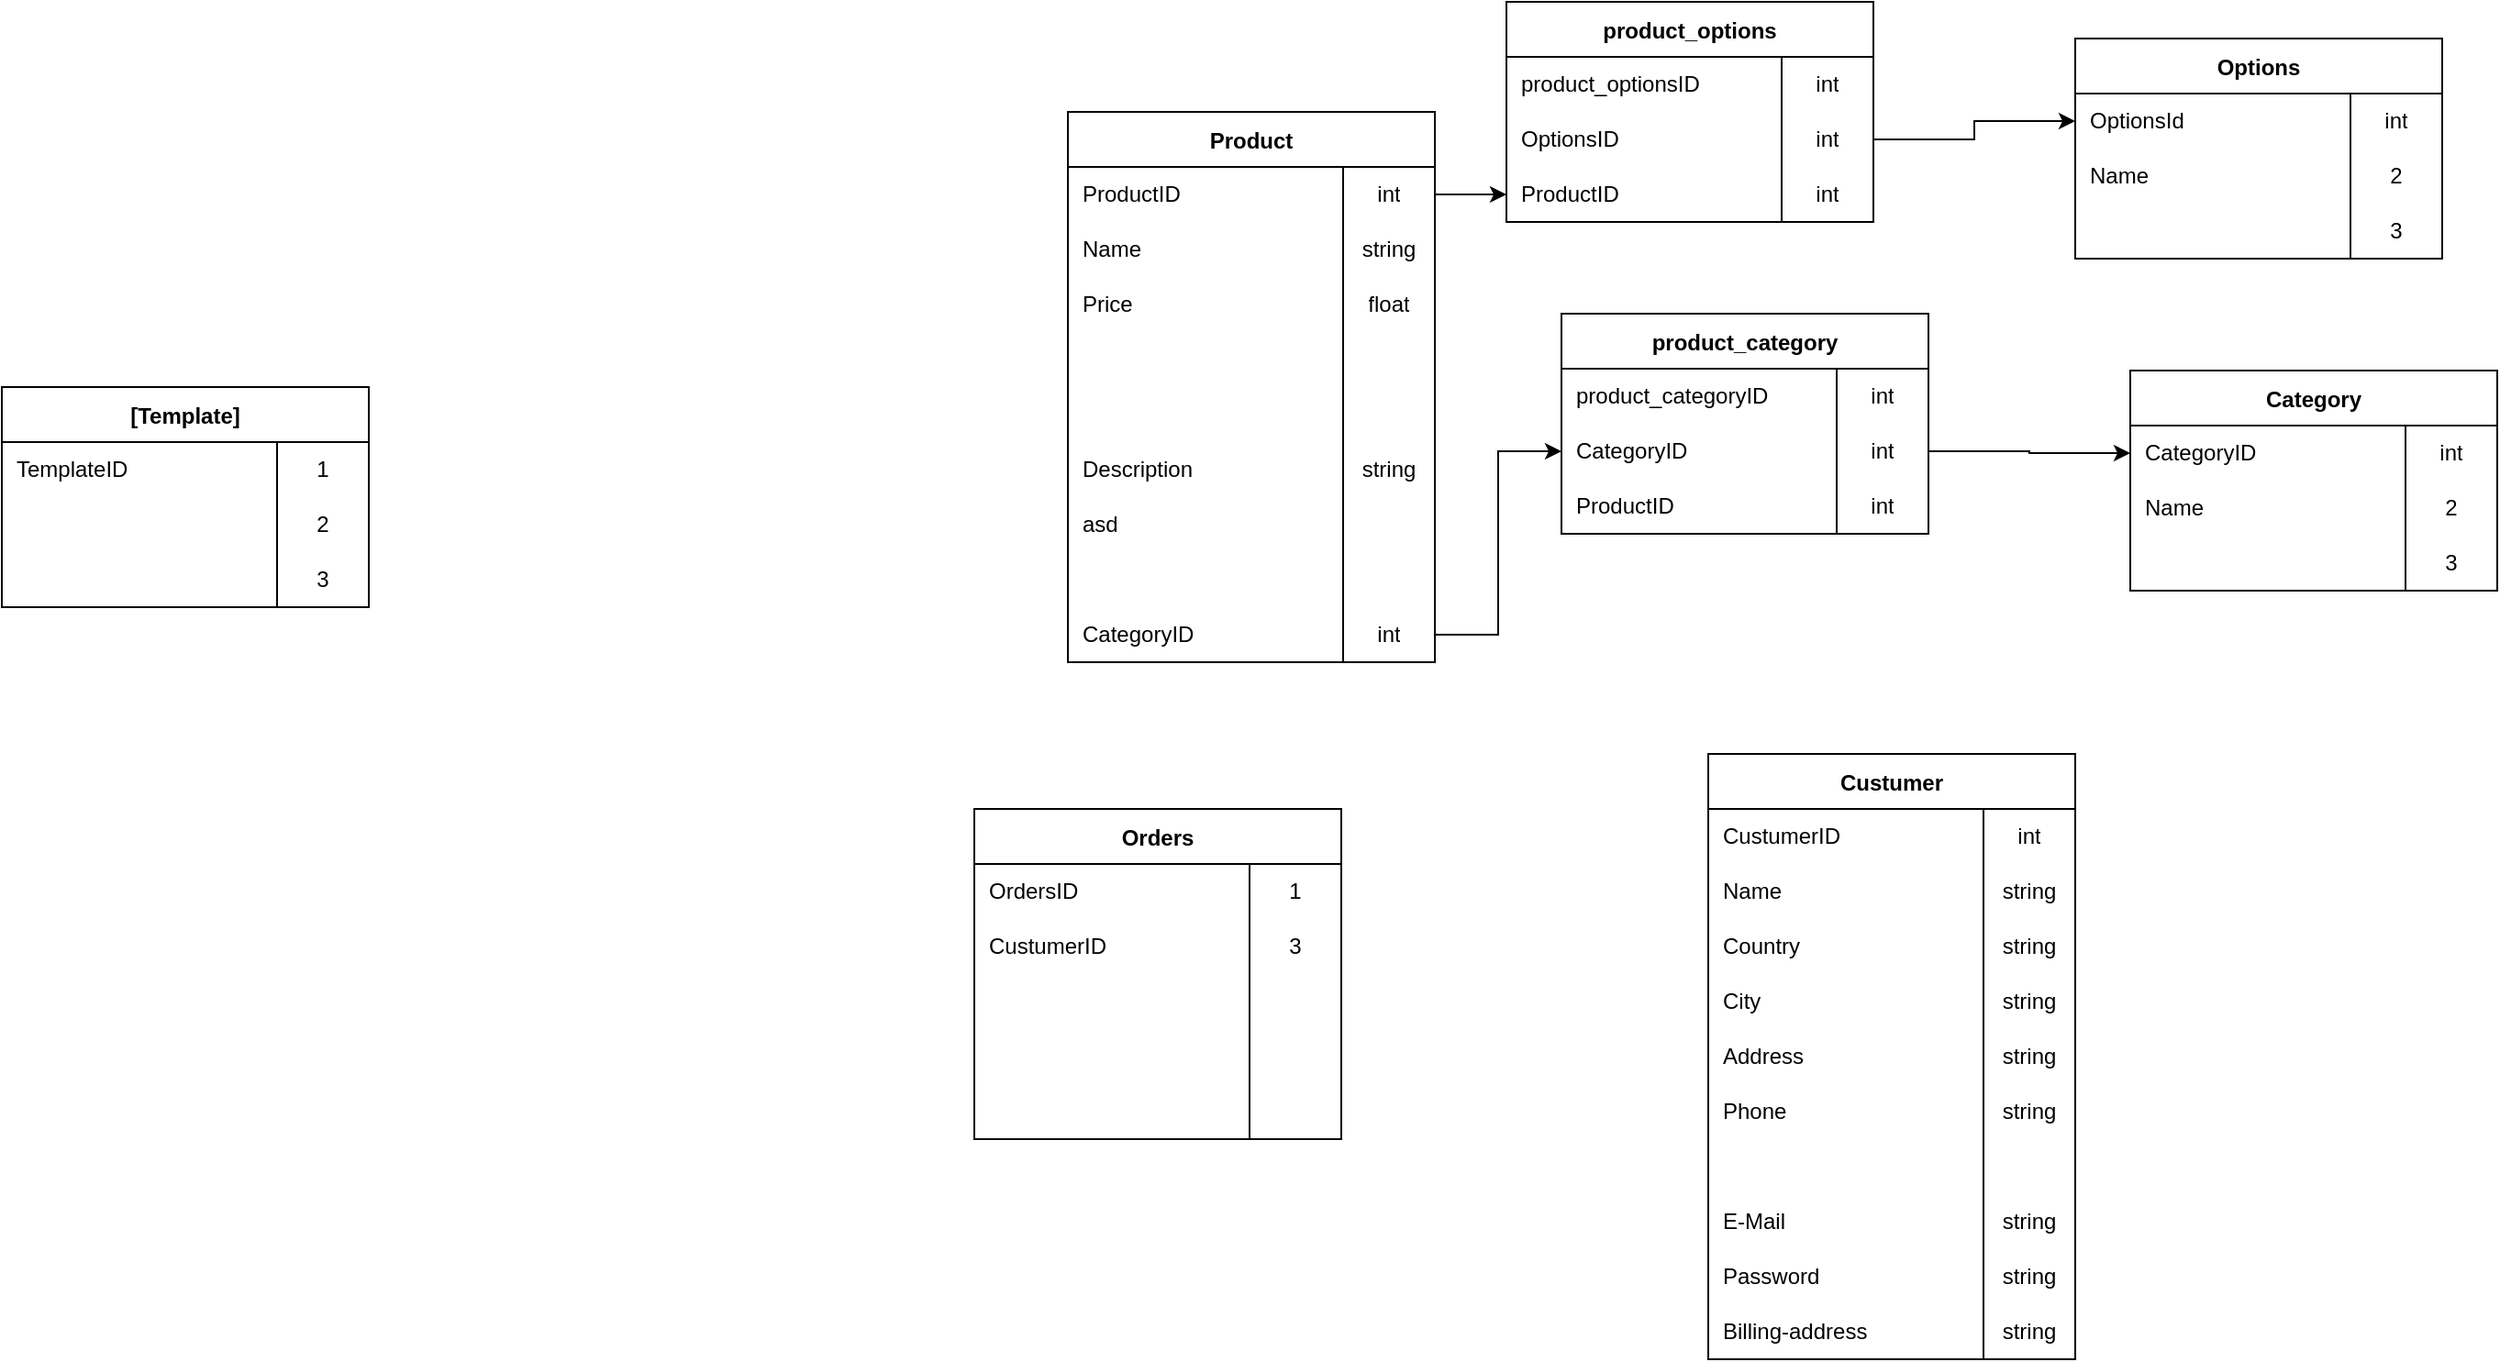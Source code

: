 <mxfile version="18.0.5" type="github">
  <diagram id="EPbxtQS6GG19Ibggtc_J" name="Page-1">
    <mxGraphModel dx="2272" dy="716" grid="1" gridSize="10" guides="1" tooltips="1" connect="1" arrows="1" fold="1" page="1" pageScale="1" pageWidth="850" pageHeight="1100" math="0" shadow="0">
      <root>
        <mxCell id="0" />
        <mxCell id="1" parent="0" />
        <mxCell id="NCT4_nXy-JNPNW2KPSOs-1" value="Product" style="shape=table;startSize=30;container=1;collapsible=0;childLayout=tableLayout;fixedRows=1;rowLines=0;fontStyle=1;swimlaneLine=1;resizeHeight=1;columnLines=1;flipH=0;direction=east ;right=1;rounded=0;" parent="1" vertex="1">
          <mxGeometry x="-139" y="100" width="200" height="300" as="geometry" />
        </mxCell>
        <mxCell id="NCT4_nXy-JNPNW2KPSOs-2" value="" style="shape=tableRow;horizontal=0;startSize=0;swimlaneHead=0;swimlaneBody=0;top=0;left=0;bottom=0;right=0;collapsible=0;dropTarget=0;fillColor=none;points=[[0,0.5],[1,0.5]];portConstraint=eastwest;" parent="NCT4_nXy-JNPNW2KPSOs-1" vertex="1">
          <mxGeometry y="30" width="200" height="30" as="geometry" />
        </mxCell>
        <mxCell id="NCT4_nXy-JNPNW2KPSOs-46" value="ProductID" style="shape=partialRectangle;html=1;whiteSpace=wrap;connectable=0;fillColor=none;top=0;left=0;bottom=0;right=0;overflow=hidden;pointerEvents=1;align=left;spacingLeft=6;" parent="NCT4_nXy-JNPNW2KPSOs-2" vertex="1">
          <mxGeometry width="150" height="30" as="geometry">
            <mxRectangle width="150" height="30" as="alternateBounds" />
          </mxGeometry>
        </mxCell>
        <mxCell id="NCT4_nXy-JNPNW2KPSOs-3" value="int" style="shape=partialRectangle;html=1;whiteSpace=wrap;connectable=0;fillColor=none;top=0;left=0;bottom=0;right=0;overflow=hidden;pointerEvents=1;" parent="NCT4_nXy-JNPNW2KPSOs-2" vertex="1">
          <mxGeometry x="150" width="50" height="30" as="geometry">
            <mxRectangle width="50" height="30" as="alternateBounds" />
          </mxGeometry>
        </mxCell>
        <mxCell id="NCT4_nXy-JNPNW2KPSOs-5" value="" style="shape=tableRow;horizontal=0;startSize=0;swimlaneHead=0;swimlaneBody=0;top=0;left=0;bottom=0;right=0;collapsible=0;dropTarget=0;fillColor=none;points=[[0,0.5],[1,0.5]];portConstraint=eastwest;" parent="NCT4_nXy-JNPNW2KPSOs-1" vertex="1">
          <mxGeometry y="60" width="200" height="30" as="geometry" />
        </mxCell>
        <mxCell id="NCT4_nXy-JNPNW2KPSOs-47" value="Name" style="shape=partialRectangle;html=1;whiteSpace=wrap;connectable=0;fillColor=none;top=0;left=0;bottom=0;right=0;overflow=hidden;align=left;spacingLeft=6;" parent="NCT4_nXy-JNPNW2KPSOs-5" vertex="1">
          <mxGeometry width="150" height="30" as="geometry">
            <mxRectangle width="150" height="30" as="alternateBounds" />
          </mxGeometry>
        </mxCell>
        <mxCell id="NCT4_nXy-JNPNW2KPSOs-6" value="string" style="shape=partialRectangle;html=1;whiteSpace=wrap;connectable=0;fillColor=none;top=0;left=0;bottom=0;right=0;overflow=hidden;" parent="NCT4_nXy-JNPNW2KPSOs-5" vertex="1">
          <mxGeometry x="150" width="50" height="30" as="geometry">
            <mxRectangle width="50" height="30" as="alternateBounds" />
          </mxGeometry>
        </mxCell>
        <mxCell id="NCT4_nXy-JNPNW2KPSOs-8" value="" style="shape=tableRow;horizontal=0;startSize=0;swimlaneHead=0;swimlaneBody=0;top=0;left=0;bottom=0;right=0;collapsible=0;dropTarget=0;fillColor=none;points=[[0,0.5],[1,0.5]];portConstraint=eastwest;" parent="NCT4_nXy-JNPNW2KPSOs-1" vertex="1">
          <mxGeometry y="90" width="200" height="30" as="geometry" />
        </mxCell>
        <mxCell id="NCT4_nXy-JNPNW2KPSOs-48" value="Price" style="shape=partialRectangle;html=1;whiteSpace=wrap;connectable=0;fillColor=none;top=0;left=0;bottom=0;right=0;overflow=hidden;align=left;spacingLeft=6;" parent="NCT4_nXy-JNPNW2KPSOs-8" vertex="1">
          <mxGeometry width="150" height="30" as="geometry">
            <mxRectangle width="150" height="30" as="alternateBounds" />
          </mxGeometry>
        </mxCell>
        <mxCell id="NCT4_nXy-JNPNW2KPSOs-9" value="float" style="shape=partialRectangle;html=1;whiteSpace=wrap;connectable=0;fillColor=none;top=0;left=0;bottom=0;right=0;overflow=hidden;" parent="NCT4_nXy-JNPNW2KPSOs-8" vertex="1">
          <mxGeometry x="150" width="50" height="30" as="geometry">
            <mxRectangle width="50" height="30" as="alternateBounds" />
          </mxGeometry>
        </mxCell>
        <mxCell id="NCT4_nXy-JNPNW2KPSOs-31" style="shape=tableRow;horizontal=0;startSize=0;swimlaneHead=0;swimlaneBody=0;top=0;left=0;bottom=0;right=0;collapsible=0;dropTarget=0;fillColor=none;points=[[0,0.5],[1,0.5]];portConstraint=eastwest;" parent="NCT4_nXy-JNPNW2KPSOs-1" vertex="1">
          <mxGeometry y="120" width="200" height="30" as="geometry" />
        </mxCell>
        <mxCell id="NCT4_nXy-JNPNW2KPSOs-51" value="" style="shape=partialRectangle;html=1;whiteSpace=wrap;connectable=0;fillColor=none;top=0;left=0;bottom=0;right=0;overflow=hidden;align=left;spacingLeft=6;" parent="NCT4_nXy-JNPNW2KPSOs-31" vertex="1">
          <mxGeometry width="150" height="30" as="geometry">
            <mxRectangle width="150" height="30" as="alternateBounds" />
          </mxGeometry>
        </mxCell>
        <mxCell id="NCT4_nXy-JNPNW2KPSOs-32" value="" style="shape=partialRectangle;html=1;whiteSpace=wrap;connectable=0;fillColor=none;top=0;left=0;bottom=0;right=0;overflow=hidden;" parent="NCT4_nXy-JNPNW2KPSOs-31" vertex="1">
          <mxGeometry x="150" width="50" height="30" as="geometry">
            <mxRectangle width="50" height="30" as="alternateBounds" />
          </mxGeometry>
        </mxCell>
        <mxCell id="NCT4_nXy-JNPNW2KPSOs-28" style="shape=tableRow;horizontal=0;startSize=0;swimlaneHead=0;swimlaneBody=0;top=0;left=0;bottom=0;right=0;collapsible=0;dropTarget=0;fillColor=none;points=[[0,0.5],[1,0.5]];portConstraint=eastwest;" parent="NCT4_nXy-JNPNW2KPSOs-1" vertex="1">
          <mxGeometry y="150" width="200" height="30" as="geometry" />
        </mxCell>
        <mxCell id="NCT4_nXy-JNPNW2KPSOs-52" value="" style="shape=partialRectangle;html=1;whiteSpace=wrap;connectable=0;fillColor=none;top=0;left=0;bottom=0;right=0;overflow=hidden;align=left;spacingLeft=6;" parent="NCT4_nXy-JNPNW2KPSOs-28" vertex="1">
          <mxGeometry width="150" height="30" as="geometry">
            <mxRectangle width="150" height="30" as="alternateBounds" />
          </mxGeometry>
        </mxCell>
        <mxCell id="NCT4_nXy-JNPNW2KPSOs-29" value="" style="shape=partialRectangle;html=1;whiteSpace=wrap;connectable=0;fillColor=none;top=0;left=0;bottom=0;right=0;overflow=hidden;" parent="NCT4_nXy-JNPNW2KPSOs-28" vertex="1">
          <mxGeometry x="150" width="50" height="30" as="geometry">
            <mxRectangle width="50" height="30" as="alternateBounds" />
          </mxGeometry>
        </mxCell>
        <mxCell id="NCT4_nXy-JNPNW2KPSOs-25" style="shape=tableRow;horizontal=0;startSize=0;swimlaneHead=0;swimlaneBody=0;top=0;left=0;bottom=0;right=0;collapsible=0;dropTarget=0;fillColor=none;points=[[0,0.5],[1,0.5]];portConstraint=eastwest;" parent="NCT4_nXy-JNPNW2KPSOs-1" vertex="1">
          <mxGeometry y="180" width="200" height="30" as="geometry" />
        </mxCell>
        <mxCell id="NCT4_nXy-JNPNW2KPSOs-53" value="Description" style="shape=partialRectangle;html=1;whiteSpace=wrap;connectable=0;fillColor=none;top=0;left=0;bottom=0;right=0;overflow=hidden;align=left;spacingLeft=6;" parent="NCT4_nXy-JNPNW2KPSOs-25" vertex="1">
          <mxGeometry width="150" height="30" as="geometry">
            <mxRectangle width="150" height="30" as="alternateBounds" />
          </mxGeometry>
        </mxCell>
        <mxCell id="NCT4_nXy-JNPNW2KPSOs-26" value="string" style="shape=partialRectangle;html=1;whiteSpace=wrap;connectable=0;fillColor=none;top=0;left=0;bottom=0;right=0;overflow=hidden;" parent="NCT4_nXy-JNPNW2KPSOs-25" vertex="1">
          <mxGeometry x="150" width="50" height="30" as="geometry">
            <mxRectangle width="50" height="30" as="alternateBounds" />
          </mxGeometry>
        </mxCell>
        <mxCell id="NCT4_nXy-JNPNW2KPSOs-22" style="shape=tableRow;horizontal=0;startSize=0;swimlaneHead=0;swimlaneBody=0;top=0;left=0;bottom=0;right=0;collapsible=0;dropTarget=0;fillColor=none;points=[[0,0.5],[1,0.5]];portConstraint=eastwest;" parent="NCT4_nXy-JNPNW2KPSOs-1" vertex="1">
          <mxGeometry y="210" width="200" height="30" as="geometry" />
        </mxCell>
        <mxCell id="NCT4_nXy-JNPNW2KPSOs-54" value="asd" style="shape=partialRectangle;html=1;whiteSpace=wrap;connectable=0;fillColor=none;top=0;left=0;bottom=0;right=0;overflow=hidden;align=left;spacingLeft=6;" parent="NCT4_nXy-JNPNW2KPSOs-22" vertex="1">
          <mxGeometry width="150" height="30" as="geometry">
            <mxRectangle width="150" height="30" as="alternateBounds" />
          </mxGeometry>
        </mxCell>
        <mxCell id="NCT4_nXy-JNPNW2KPSOs-23" style="shape=partialRectangle;html=1;whiteSpace=wrap;connectable=0;fillColor=none;top=0;left=0;bottom=0;right=0;overflow=hidden;" parent="NCT4_nXy-JNPNW2KPSOs-22" vertex="1">
          <mxGeometry x="150" width="50" height="30" as="geometry">
            <mxRectangle width="50" height="30" as="alternateBounds" />
          </mxGeometry>
        </mxCell>
        <mxCell id="NCT4_nXy-JNPNW2KPSOs-55" style="shape=tableRow;horizontal=0;startSize=0;swimlaneHead=0;swimlaneBody=0;top=0;left=0;bottom=0;right=0;collapsible=0;dropTarget=0;fillColor=none;points=[[0,0.5],[1,0.5]];portConstraint=eastwest;" parent="NCT4_nXy-JNPNW2KPSOs-1" vertex="1">
          <mxGeometry y="240" width="200" height="30" as="geometry" />
        </mxCell>
        <mxCell id="NCT4_nXy-JNPNW2KPSOs-56" style="shape=partialRectangle;html=1;whiteSpace=wrap;connectable=0;fillColor=none;top=0;left=0;bottom=0;right=0;overflow=hidden;align=left;spacingLeft=6;" parent="NCT4_nXy-JNPNW2KPSOs-55" vertex="1">
          <mxGeometry width="150" height="30" as="geometry">
            <mxRectangle width="150" height="30" as="alternateBounds" />
          </mxGeometry>
        </mxCell>
        <mxCell id="NCT4_nXy-JNPNW2KPSOs-57" style="shape=partialRectangle;html=1;whiteSpace=wrap;connectable=0;fillColor=none;top=0;left=0;bottom=0;right=0;overflow=hidden;" parent="NCT4_nXy-JNPNW2KPSOs-55" vertex="1">
          <mxGeometry x="150" width="50" height="30" as="geometry">
            <mxRectangle width="50" height="30" as="alternateBounds" />
          </mxGeometry>
        </mxCell>
        <mxCell id="NCT4_nXy-JNPNW2KPSOs-37" style="shape=tableRow;horizontal=0;startSize=0;swimlaneHead=0;swimlaneBody=0;top=0;left=0;bottom=0;right=0;collapsible=0;dropTarget=0;fillColor=none;points=[[0,0.5],[1,0.5]];portConstraint=eastwest;" parent="NCT4_nXy-JNPNW2KPSOs-1" vertex="1">
          <mxGeometry y="270" width="200" height="30" as="geometry" />
        </mxCell>
        <mxCell id="NCT4_nXy-JNPNW2KPSOs-49" value="CategoryID" style="shape=partialRectangle;html=1;whiteSpace=wrap;connectable=0;fillColor=none;top=0;left=0;bottom=0;right=0;overflow=hidden;align=left;spacingLeft=6;" parent="NCT4_nXy-JNPNW2KPSOs-37" vertex="1">
          <mxGeometry width="150" height="30" as="geometry">
            <mxRectangle width="150" height="30" as="alternateBounds" />
          </mxGeometry>
        </mxCell>
        <mxCell id="NCT4_nXy-JNPNW2KPSOs-38" value="int" style="shape=partialRectangle;html=1;whiteSpace=wrap;connectable=0;fillColor=none;top=0;left=0;bottom=0;right=0;overflow=hidden;" parent="NCT4_nXy-JNPNW2KPSOs-37" vertex="1">
          <mxGeometry x="150" width="50" height="30" as="geometry">
            <mxRectangle width="50" height="30" as="alternateBounds" />
          </mxGeometry>
        </mxCell>
        <mxCell id="NCT4_nXy-JNPNW2KPSOs-58" value="[Template]" style="shape=table;startSize=30;container=1;collapsible=0;childLayout=tableLayout;fixedRows=1;rowLines=0;fontStyle=1;swimlaneLine=1;resizeHeight=1;columnLines=1;flipH=0;direction=east ;right=1;rounded=0;" parent="1" vertex="1">
          <mxGeometry x="-720" y="250" width="200" height="120" as="geometry" />
        </mxCell>
        <mxCell id="NCT4_nXy-JNPNW2KPSOs-59" value="" style="shape=tableRow;horizontal=0;startSize=0;swimlaneHead=0;swimlaneBody=0;top=0;left=0;bottom=0;right=0;collapsible=0;dropTarget=0;fillColor=none;points=[[0,0.5],[1,0.5]];portConstraint=eastwest;" parent="NCT4_nXy-JNPNW2KPSOs-58" vertex="1">
          <mxGeometry y="30" width="200" height="30" as="geometry" />
        </mxCell>
        <mxCell id="NCT4_nXy-JNPNW2KPSOs-60" value="TemplateID" style="shape=partialRectangle;html=1;whiteSpace=wrap;connectable=0;fillColor=none;top=0;left=0;bottom=0;right=0;overflow=hidden;pointerEvents=1;align=left;spacingLeft=6;" parent="NCT4_nXy-JNPNW2KPSOs-59" vertex="1">
          <mxGeometry width="150" height="30" as="geometry">
            <mxRectangle width="150" height="30" as="alternateBounds" />
          </mxGeometry>
        </mxCell>
        <mxCell id="NCT4_nXy-JNPNW2KPSOs-61" value="1" style="shape=partialRectangle;html=1;whiteSpace=wrap;connectable=0;fillColor=none;top=0;left=0;bottom=0;right=0;overflow=hidden;pointerEvents=1;" parent="NCT4_nXy-JNPNW2KPSOs-59" vertex="1">
          <mxGeometry x="150" width="50" height="30" as="geometry">
            <mxRectangle width="50" height="30" as="alternateBounds" />
          </mxGeometry>
        </mxCell>
        <mxCell id="NCT4_nXy-JNPNW2KPSOs-62" value="" style="shape=tableRow;horizontal=0;startSize=0;swimlaneHead=0;swimlaneBody=0;top=0;left=0;bottom=0;right=0;collapsible=0;dropTarget=0;fillColor=none;points=[[0,0.5],[1,0.5]];portConstraint=eastwest;" parent="NCT4_nXy-JNPNW2KPSOs-58" vertex="1">
          <mxGeometry y="60" width="200" height="30" as="geometry" />
        </mxCell>
        <mxCell id="NCT4_nXy-JNPNW2KPSOs-63" style="shape=partialRectangle;html=1;whiteSpace=wrap;connectable=0;fillColor=none;top=0;left=0;bottom=0;right=0;overflow=hidden;align=left;spacingLeft=6;" parent="NCT4_nXy-JNPNW2KPSOs-62" vertex="1">
          <mxGeometry width="150" height="30" as="geometry">
            <mxRectangle width="150" height="30" as="alternateBounds" />
          </mxGeometry>
        </mxCell>
        <mxCell id="NCT4_nXy-JNPNW2KPSOs-64" value="2" style="shape=partialRectangle;html=1;whiteSpace=wrap;connectable=0;fillColor=none;top=0;left=0;bottom=0;right=0;overflow=hidden;" parent="NCT4_nXy-JNPNW2KPSOs-62" vertex="1">
          <mxGeometry x="150" width="50" height="30" as="geometry">
            <mxRectangle width="50" height="30" as="alternateBounds" />
          </mxGeometry>
        </mxCell>
        <mxCell id="NCT4_nXy-JNPNW2KPSOs-65" value="" style="shape=tableRow;horizontal=0;startSize=0;swimlaneHead=0;swimlaneBody=0;top=0;left=0;bottom=0;right=0;collapsible=0;dropTarget=0;fillColor=none;points=[[0,0.5],[1,0.5]];portConstraint=eastwest;" parent="NCT4_nXy-JNPNW2KPSOs-58" vertex="1">
          <mxGeometry y="90" width="200" height="30" as="geometry" />
        </mxCell>
        <mxCell id="NCT4_nXy-JNPNW2KPSOs-66" style="shape=partialRectangle;html=1;whiteSpace=wrap;connectable=0;fillColor=none;top=0;left=0;bottom=0;right=0;overflow=hidden;align=left;spacingLeft=6;" parent="NCT4_nXy-JNPNW2KPSOs-65" vertex="1">
          <mxGeometry width="150" height="30" as="geometry">
            <mxRectangle width="150" height="30" as="alternateBounds" />
          </mxGeometry>
        </mxCell>
        <mxCell id="NCT4_nXy-JNPNW2KPSOs-67" value="3" style="shape=partialRectangle;html=1;whiteSpace=wrap;connectable=0;fillColor=none;top=0;left=0;bottom=0;right=0;overflow=hidden;" parent="NCT4_nXy-JNPNW2KPSOs-65" vertex="1">
          <mxGeometry x="150" width="50" height="30" as="geometry">
            <mxRectangle width="50" height="30" as="alternateBounds" />
          </mxGeometry>
        </mxCell>
        <mxCell id="NCT4_nXy-JNPNW2KPSOs-86" value="Custumer" style="shape=table;startSize=30;container=1;collapsible=0;childLayout=tableLayout;fixedRows=1;rowLines=0;fontStyle=1;swimlaneLine=1;resizeHeight=1;columnLines=1;flipH=0;direction=east ;right=1;rounded=0;" parent="1" vertex="1">
          <mxGeometry x="210" y="450" width="200" height="330" as="geometry" />
        </mxCell>
        <mxCell id="NCT4_nXy-JNPNW2KPSOs-87" value="" style="shape=tableRow;horizontal=0;startSize=0;swimlaneHead=0;swimlaneBody=0;top=0;left=0;bottom=0;right=0;collapsible=0;dropTarget=0;fillColor=none;points=[[0,0.5],[1,0.5]];portConstraint=eastwest;" parent="NCT4_nXy-JNPNW2KPSOs-86" vertex="1">
          <mxGeometry y="30" width="200" height="30" as="geometry" />
        </mxCell>
        <mxCell id="NCT4_nXy-JNPNW2KPSOs-88" value="CustumerID" style="shape=partialRectangle;html=1;whiteSpace=wrap;connectable=0;fillColor=none;top=0;left=0;bottom=0;right=0;overflow=hidden;pointerEvents=1;align=left;spacingLeft=6;" parent="NCT4_nXy-JNPNW2KPSOs-87" vertex="1">
          <mxGeometry width="150" height="30" as="geometry">
            <mxRectangle width="150" height="30" as="alternateBounds" />
          </mxGeometry>
        </mxCell>
        <mxCell id="NCT4_nXy-JNPNW2KPSOs-89" value="int" style="shape=partialRectangle;html=1;whiteSpace=wrap;connectable=0;fillColor=none;top=0;left=0;bottom=0;right=0;overflow=hidden;pointerEvents=1;" parent="NCT4_nXy-JNPNW2KPSOs-87" vertex="1">
          <mxGeometry x="150" width="50" height="30" as="geometry">
            <mxRectangle width="50" height="30" as="alternateBounds" />
          </mxGeometry>
        </mxCell>
        <mxCell id="NCT4_nXy-JNPNW2KPSOs-90" value="" style="shape=tableRow;horizontal=0;startSize=0;swimlaneHead=0;swimlaneBody=0;top=0;left=0;bottom=0;right=0;collapsible=0;dropTarget=0;fillColor=none;points=[[0,0.5],[1,0.5]];portConstraint=eastwest;" parent="NCT4_nXy-JNPNW2KPSOs-86" vertex="1">
          <mxGeometry y="60" width="200" height="30" as="geometry" />
        </mxCell>
        <mxCell id="NCT4_nXy-JNPNW2KPSOs-91" value="Name" style="shape=partialRectangle;html=1;whiteSpace=wrap;connectable=0;fillColor=none;top=0;left=0;bottom=0;right=0;overflow=hidden;align=left;spacingLeft=6;" parent="NCT4_nXy-JNPNW2KPSOs-90" vertex="1">
          <mxGeometry width="150" height="30" as="geometry">
            <mxRectangle width="150" height="30" as="alternateBounds" />
          </mxGeometry>
        </mxCell>
        <mxCell id="NCT4_nXy-JNPNW2KPSOs-92" value="string" style="shape=partialRectangle;html=1;whiteSpace=wrap;connectable=0;fillColor=none;top=0;left=0;bottom=0;right=0;overflow=hidden;" parent="NCT4_nXy-JNPNW2KPSOs-90" vertex="1">
          <mxGeometry x="150" width="50" height="30" as="geometry">
            <mxRectangle width="50" height="30" as="alternateBounds" />
          </mxGeometry>
        </mxCell>
        <mxCell id="NCT4_nXy-JNPNW2KPSOs-97" style="shape=tableRow;horizontal=0;startSize=0;swimlaneHead=0;swimlaneBody=0;top=0;left=0;bottom=0;right=0;collapsible=0;dropTarget=0;fillColor=none;points=[[0,0.5],[1,0.5]];portConstraint=eastwest;" parent="NCT4_nXy-JNPNW2KPSOs-86" vertex="1">
          <mxGeometry y="90" width="200" height="30" as="geometry" />
        </mxCell>
        <mxCell id="NCT4_nXy-JNPNW2KPSOs-98" value="Country" style="shape=partialRectangle;html=1;whiteSpace=wrap;connectable=0;fillColor=none;top=0;left=0;bottom=0;right=0;overflow=hidden;align=left;spacingLeft=6;" parent="NCT4_nXy-JNPNW2KPSOs-97" vertex="1">
          <mxGeometry width="150" height="30" as="geometry">
            <mxRectangle width="150" height="30" as="alternateBounds" />
          </mxGeometry>
        </mxCell>
        <mxCell id="NCT4_nXy-JNPNW2KPSOs-99" value="string" style="shape=partialRectangle;html=1;whiteSpace=wrap;connectable=0;fillColor=none;top=0;left=0;bottom=0;right=0;overflow=hidden;" parent="NCT4_nXy-JNPNW2KPSOs-97" vertex="1">
          <mxGeometry x="150" width="50" height="30" as="geometry">
            <mxRectangle width="50" height="30" as="alternateBounds" />
          </mxGeometry>
        </mxCell>
        <mxCell id="NCT4_nXy-JNPNW2KPSOs-100" style="shape=tableRow;horizontal=0;startSize=0;swimlaneHead=0;swimlaneBody=0;top=0;left=0;bottom=0;right=0;collapsible=0;dropTarget=0;fillColor=none;points=[[0,0.5],[1,0.5]];portConstraint=eastwest;" parent="NCT4_nXy-JNPNW2KPSOs-86" vertex="1">
          <mxGeometry y="120" width="200" height="30" as="geometry" />
        </mxCell>
        <mxCell id="NCT4_nXy-JNPNW2KPSOs-101" value="City" style="shape=partialRectangle;html=1;whiteSpace=wrap;connectable=0;fillColor=none;top=0;left=0;bottom=0;right=0;overflow=hidden;align=left;spacingLeft=6;" parent="NCT4_nXy-JNPNW2KPSOs-100" vertex="1">
          <mxGeometry width="150" height="30" as="geometry">
            <mxRectangle width="150" height="30" as="alternateBounds" />
          </mxGeometry>
        </mxCell>
        <mxCell id="NCT4_nXy-JNPNW2KPSOs-102" value="string" style="shape=partialRectangle;html=1;whiteSpace=wrap;connectable=0;fillColor=none;top=0;left=0;bottom=0;right=0;overflow=hidden;" parent="NCT4_nXy-JNPNW2KPSOs-100" vertex="1">
          <mxGeometry x="150" width="50" height="30" as="geometry">
            <mxRectangle width="50" height="30" as="alternateBounds" />
          </mxGeometry>
        </mxCell>
        <mxCell id="NCT4_nXy-JNPNW2KPSOs-93" value="" style="shape=tableRow;horizontal=0;startSize=0;swimlaneHead=0;swimlaneBody=0;top=0;left=0;bottom=0;right=0;collapsible=0;dropTarget=0;fillColor=none;points=[[0,0.5],[1,0.5]];portConstraint=eastwest;" parent="NCT4_nXy-JNPNW2KPSOs-86" vertex="1">
          <mxGeometry y="150" width="200" height="30" as="geometry" />
        </mxCell>
        <mxCell id="NCT4_nXy-JNPNW2KPSOs-94" value="Address" style="shape=partialRectangle;html=1;whiteSpace=wrap;connectable=0;fillColor=none;top=0;left=0;bottom=0;right=0;overflow=hidden;align=left;spacingLeft=6;" parent="NCT4_nXy-JNPNW2KPSOs-93" vertex="1">
          <mxGeometry width="150" height="30" as="geometry">
            <mxRectangle width="150" height="30" as="alternateBounds" />
          </mxGeometry>
        </mxCell>
        <mxCell id="NCT4_nXy-JNPNW2KPSOs-95" value="string" style="shape=partialRectangle;html=1;whiteSpace=wrap;connectable=0;fillColor=none;top=0;left=0;bottom=0;right=0;overflow=hidden;" parent="NCT4_nXy-JNPNW2KPSOs-93" vertex="1">
          <mxGeometry x="150" width="50" height="30" as="geometry">
            <mxRectangle width="50" height="30" as="alternateBounds" />
          </mxGeometry>
        </mxCell>
        <mxCell id="NCT4_nXy-JNPNW2KPSOs-103" style="shape=tableRow;horizontal=0;startSize=0;swimlaneHead=0;swimlaneBody=0;top=0;left=0;bottom=0;right=0;collapsible=0;dropTarget=0;fillColor=none;points=[[0,0.5],[1,0.5]];portConstraint=eastwest;" parent="NCT4_nXy-JNPNW2KPSOs-86" vertex="1">
          <mxGeometry y="180" width="200" height="30" as="geometry" />
        </mxCell>
        <mxCell id="NCT4_nXy-JNPNW2KPSOs-104" value="Phone" style="shape=partialRectangle;html=1;whiteSpace=wrap;connectable=0;fillColor=none;top=0;left=0;bottom=0;right=0;overflow=hidden;align=left;spacingLeft=6;" parent="NCT4_nXy-JNPNW2KPSOs-103" vertex="1">
          <mxGeometry width="150" height="30" as="geometry">
            <mxRectangle width="150" height="30" as="alternateBounds" />
          </mxGeometry>
        </mxCell>
        <mxCell id="NCT4_nXy-JNPNW2KPSOs-105" value="string" style="shape=partialRectangle;html=1;whiteSpace=wrap;connectable=0;fillColor=none;top=0;left=0;bottom=0;right=0;overflow=hidden;" parent="NCT4_nXy-JNPNW2KPSOs-103" vertex="1">
          <mxGeometry x="150" width="50" height="30" as="geometry">
            <mxRectangle width="50" height="30" as="alternateBounds" />
          </mxGeometry>
        </mxCell>
        <mxCell id="NCT4_nXy-JNPNW2KPSOs-115" style="shape=tableRow;horizontal=0;startSize=0;swimlaneHead=0;swimlaneBody=0;top=0;left=0;bottom=0;right=0;collapsible=0;dropTarget=0;fillColor=none;points=[[0,0.5],[1,0.5]];portConstraint=eastwest;" parent="NCT4_nXy-JNPNW2KPSOs-86" vertex="1">
          <mxGeometry y="210" width="200" height="30" as="geometry" />
        </mxCell>
        <mxCell id="NCT4_nXy-JNPNW2KPSOs-116" style="shape=partialRectangle;html=1;whiteSpace=wrap;connectable=0;fillColor=none;top=0;left=0;bottom=0;right=0;overflow=hidden;align=left;spacingLeft=6;" parent="NCT4_nXy-JNPNW2KPSOs-115" vertex="1">
          <mxGeometry width="150" height="30" as="geometry">
            <mxRectangle width="150" height="30" as="alternateBounds" />
          </mxGeometry>
        </mxCell>
        <mxCell id="NCT4_nXy-JNPNW2KPSOs-117" style="shape=partialRectangle;html=1;whiteSpace=wrap;connectable=0;fillColor=none;top=0;left=0;bottom=0;right=0;overflow=hidden;" parent="NCT4_nXy-JNPNW2KPSOs-115" vertex="1">
          <mxGeometry x="150" width="50" height="30" as="geometry">
            <mxRectangle width="50" height="30" as="alternateBounds" />
          </mxGeometry>
        </mxCell>
        <mxCell id="NCT4_nXy-JNPNW2KPSOs-106" style="shape=tableRow;horizontal=0;startSize=0;swimlaneHead=0;swimlaneBody=0;top=0;left=0;bottom=0;right=0;collapsible=0;dropTarget=0;fillColor=none;points=[[0,0.5],[1,0.5]];portConstraint=eastwest;" parent="NCT4_nXy-JNPNW2KPSOs-86" vertex="1">
          <mxGeometry y="240" width="200" height="30" as="geometry" />
        </mxCell>
        <mxCell id="NCT4_nXy-JNPNW2KPSOs-107" value="E-Mail" style="shape=partialRectangle;html=1;whiteSpace=wrap;connectable=0;fillColor=none;top=0;left=0;bottom=0;right=0;overflow=hidden;align=left;spacingLeft=6;" parent="NCT4_nXy-JNPNW2KPSOs-106" vertex="1">
          <mxGeometry width="150" height="30" as="geometry">
            <mxRectangle width="150" height="30" as="alternateBounds" />
          </mxGeometry>
        </mxCell>
        <mxCell id="NCT4_nXy-JNPNW2KPSOs-108" value="string" style="shape=partialRectangle;html=1;whiteSpace=wrap;connectable=0;fillColor=none;top=0;left=0;bottom=0;right=0;overflow=hidden;" parent="NCT4_nXy-JNPNW2KPSOs-106" vertex="1">
          <mxGeometry x="150" width="50" height="30" as="geometry">
            <mxRectangle width="50" height="30" as="alternateBounds" />
          </mxGeometry>
        </mxCell>
        <mxCell id="NCT4_nXy-JNPNW2KPSOs-109" style="shape=tableRow;horizontal=0;startSize=0;swimlaneHead=0;swimlaneBody=0;top=0;left=0;bottom=0;right=0;collapsible=0;dropTarget=0;fillColor=none;points=[[0,0.5],[1,0.5]];portConstraint=eastwest;" parent="NCT4_nXy-JNPNW2KPSOs-86" vertex="1">
          <mxGeometry y="270" width="200" height="30" as="geometry" />
        </mxCell>
        <mxCell id="NCT4_nXy-JNPNW2KPSOs-110" value="Password" style="shape=partialRectangle;html=1;whiteSpace=wrap;connectable=0;fillColor=none;top=0;left=0;bottom=0;right=0;overflow=hidden;align=left;spacingLeft=6;" parent="NCT4_nXy-JNPNW2KPSOs-109" vertex="1">
          <mxGeometry width="150" height="30" as="geometry">
            <mxRectangle width="150" height="30" as="alternateBounds" />
          </mxGeometry>
        </mxCell>
        <mxCell id="NCT4_nXy-JNPNW2KPSOs-111" value="string" style="shape=partialRectangle;html=1;whiteSpace=wrap;connectable=0;fillColor=none;top=0;left=0;bottom=0;right=0;overflow=hidden;" parent="NCT4_nXy-JNPNW2KPSOs-109" vertex="1">
          <mxGeometry x="150" width="50" height="30" as="geometry">
            <mxRectangle width="50" height="30" as="alternateBounds" />
          </mxGeometry>
        </mxCell>
        <mxCell id="NCT4_nXy-JNPNW2KPSOs-112" style="shape=tableRow;horizontal=0;startSize=0;swimlaneHead=0;swimlaneBody=0;top=0;left=0;bottom=0;right=0;collapsible=0;dropTarget=0;fillColor=none;points=[[0,0.5],[1,0.5]];portConstraint=eastwest;" parent="NCT4_nXy-JNPNW2KPSOs-86" vertex="1">
          <mxGeometry y="300" width="200" height="30" as="geometry" />
        </mxCell>
        <mxCell id="NCT4_nXy-JNPNW2KPSOs-113" value="Billing-address" style="shape=partialRectangle;html=1;whiteSpace=wrap;connectable=0;fillColor=none;top=0;left=0;bottom=0;right=0;overflow=hidden;align=left;spacingLeft=6;" parent="NCT4_nXy-JNPNW2KPSOs-112" vertex="1">
          <mxGeometry width="150" height="30" as="geometry">
            <mxRectangle width="150" height="30" as="alternateBounds" />
          </mxGeometry>
        </mxCell>
        <mxCell id="NCT4_nXy-JNPNW2KPSOs-114" value="string" style="shape=partialRectangle;html=1;whiteSpace=wrap;connectable=0;fillColor=none;top=0;left=0;bottom=0;right=0;overflow=hidden;" parent="NCT4_nXy-JNPNW2KPSOs-112" vertex="1">
          <mxGeometry x="150" width="50" height="30" as="geometry">
            <mxRectangle width="50" height="30" as="alternateBounds" />
          </mxGeometry>
        </mxCell>
        <mxCell id="NCT4_nXy-JNPNW2KPSOs-118" value="Orders" style="shape=table;startSize=30;container=1;collapsible=0;childLayout=tableLayout;fixedRows=1;rowLines=0;fontStyle=1;swimlaneLine=1;resizeHeight=1;columnLines=1;flipH=0;direction=east ;right=1;rounded=0;" parent="1" vertex="1">
          <mxGeometry x="-190" y="480" width="200" height="180" as="geometry" />
        </mxCell>
        <mxCell id="NCT4_nXy-JNPNW2KPSOs-119" value="" style="shape=tableRow;horizontal=0;startSize=0;swimlaneHead=0;swimlaneBody=0;top=0;left=0;bottom=0;right=0;collapsible=0;dropTarget=0;fillColor=none;points=[[0,0.5],[1,0.5]];portConstraint=eastwest;" parent="NCT4_nXy-JNPNW2KPSOs-118" vertex="1">
          <mxGeometry y="30" width="200" height="30" as="geometry" />
        </mxCell>
        <mxCell id="NCT4_nXy-JNPNW2KPSOs-120" value="OrdersID" style="shape=partialRectangle;html=1;whiteSpace=wrap;connectable=0;fillColor=none;top=0;left=0;bottom=0;right=0;overflow=hidden;pointerEvents=1;align=left;spacingLeft=6;" parent="NCT4_nXy-JNPNW2KPSOs-119" vertex="1">
          <mxGeometry width="150" height="30" as="geometry">
            <mxRectangle width="150" height="30" as="alternateBounds" />
          </mxGeometry>
        </mxCell>
        <mxCell id="NCT4_nXy-JNPNW2KPSOs-121" value="1" style="shape=partialRectangle;html=1;whiteSpace=wrap;connectable=0;fillColor=none;top=0;left=0;bottom=0;right=0;overflow=hidden;pointerEvents=1;" parent="NCT4_nXy-JNPNW2KPSOs-119" vertex="1">
          <mxGeometry x="150" width="50" height="30" as="geometry">
            <mxRectangle width="50" height="30" as="alternateBounds" />
          </mxGeometry>
        </mxCell>
        <mxCell id="NCT4_nXy-JNPNW2KPSOs-125" value="" style="shape=tableRow;horizontal=0;startSize=0;swimlaneHead=0;swimlaneBody=0;top=0;left=0;bottom=0;right=0;collapsible=0;dropTarget=0;fillColor=none;points=[[0,0.5],[1,0.5]];portConstraint=eastwest;" parent="NCT4_nXy-JNPNW2KPSOs-118" vertex="1">
          <mxGeometry y="60" width="200" height="30" as="geometry" />
        </mxCell>
        <mxCell id="NCT4_nXy-JNPNW2KPSOs-126" value="CustumerID" style="shape=partialRectangle;html=1;whiteSpace=wrap;connectable=0;fillColor=none;top=0;left=0;bottom=0;right=0;overflow=hidden;align=left;spacingLeft=6;" parent="NCT4_nXy-JNPNW2KPSOs-125" vertex="1">
          <mxGeometry width="150" height="30" as="geometry">
            <mxRectangle width="150" height="30" as="alternateBounds" />
          </mxGeometry>
        </mxCell>
        <mxCell id="NCT4_nXy-JNPNW2KPSOs-127" value="3" style="shape=partialRectangle;html=1;whiteSpace=wrap;connectable=0;fillColor=none;top=0;left=0;bottom=0;right=0;overflow=hidden;" parent="NCT4_nXy-JNPNW2KPSOs-125" vertex="1">
          <mxGeometry x="150" width="50" height="30" as="geometry">
            <mxRectangle width="50" height="30" as="alternateBounds" />
          </mxGeometry>
        </mxCell>
        <mxCell id="V_M5sFu14PVOBLwYvmDX-54" style="shape=tableRow;horizontal=0;startSize=0;swimlaneHead=0;swimlaneBody=0;top=0;left=0;bottom=0;right=0;collapsible=0;dropTarget=0;fillColor=none;points=[[0,0.5],[1,0.5]];portConstraint=eastwest;" parent="NCT4_nXy-JNPNW2KPSOs-118" vertex="1">
          <mxGeometry y="90" width="200" height="30" as="geometry" />
        </mxCell>
        <mxCell id="V_M5sFu14PVOBLwYvmDX-55" style="shape=partialRectangle;html=1;whiteSpace=wrap;connectable=0;fillColor=none;top=0;left=0;bottom=0;right=0;overflow=hidden;align=left;spacingLeft=6;" parent="V_M5sFu14PVOBLwYvmDX-54" vertex="1">
          <mxGeometry width="150" height="30" as="geometry">
            <mxRectangle width="150" height="30" as="alternateBounds" />
          </mxGeometry>
        </mxCell>
        <mxCell id="V_M5sFu14PVOBLwYvmDX-56" style="shape=partialRectangle;html=1;whiteSpace=wrap;connectable=0;fillColor=none;top=0;left=0;bottom=0;right=0;overflow=hidden;" parent="V_M5sFu14PVOBLwYvmDX-54" vertex="1">
          <mxGeometry x="150" width="50" height="30" as="geometry">
            <mxRectangle width="50" height="30" as="alternateBounds" />
          </mxGeometry>
        </mxCell>
        <mxCell id="V_M5sFu14PVOBLwYvmDX-51" style="shape=tableRow;horizontal=0;startSize=0;swimlaneHead=0;swimlaneBody=0;top=0;left=0;bottom=0;right=0;collapsible=0;dropTarget=0;fillColor=none;points=[[0,0.5],[1,0.5]];portConstraint=eastwest;" parent="NCT4_nXy-JNPNW2KPSOs-118" vertex="1">
          <mxGeometry y="120" width="200" height="30" as="geometry" />
        </mxCell>
        <mxCell id="V_M5sFu14PVOBLwYvmDX-52" style="shape=partialRectangle;html=1;whiteSpace=wrap;connectable=0;fillColor=none;top=0;left=0;bottom=0;right=0;overflow=hidden;align=left;spacingLeft=6;" parent="V_M5sFu14PVOBLwYvmDX-51" vertex="1">
          <mxGeometry width="150" height="30" as="geometry">
            <mxRectangle width="150" height="30" as="alternateBounds" />
          </mxGeometry>
        </mxCell>
        <mxCell id="V_M5sFu14PVOBLwYvmDX-53" style="shape=partialRectangle;html=1;whiteSpace=wrap;connectable=0;fillColor=none;top=0;left=0;bottom=0;right=0;overflow=hidden;" parent="V_M5sFu14PVOBLwYvmDX-51" vertex="1">
          <mxGeometry x="150" width="50" height="30" as="geometry">
            <mxRectangle width="50" height="30" as="alternateBounds" />
          </mxGeometry>
        </mxCell>
        <mxCell id="V_M5sFu14PVOBLwYvmDX-48" style="shape=tableRow;horizontal=0;startSize=0;swimlaneHead=0;swimlaneBody=0;top=0;left=0;bottom=0;right=0;collapsible=0;dropTarget=0;fillColor=none;points=[[0,0.5],[1,0.5]];portConstraint=eastwest;" parent="NCT4_nXy-JNPNW2KPSOs-118" vertex="1">
          <mxGeometry y="150" width="200" height="30" as="geometry" />
        </mxCell>
        <mxCell id="V_M5sFu14PVOBLwYvmDX-49" value="" style="shape=partialRectangle;html=1;whiteSpace=wrap;connectable=0;fillColor=none;top=0;left=0;bottom=0;right=0;overflow=hidden;align=left;spacingLeft=6;" parent="V_M5sFu14PVOBLwYvmDX-48" vertex="1">
          <mxGeometry width="150" height="30" as="geometry">
            <mxRectangle width="150" height="30" as="alternateBounds" />
          </mxGeometry>
        </mxCell>
        <mxCell id="V_M5sFu14PVOBLwYvmDX-50" style="shape=partialRectangle;html=1;whiteSpace=wrap;connectable=0;fillColor=none;top=0;left=0;bottom=0;right=0;overflow=hidden;" parent="V_M5sFu14PVOBLwYvmDX-48" vertex="1">
          <mxGeometry x="150" width="50" height="30" as="geometry">
            <mxRectangle width="50" height="30" as="alternateBounds" />
          </mxGeometry>
        </mxCell>
        <mxCell id="V_M5sFu14PVOBLwYvmDX-2" value="product_options" style="shape=table;startSize=30;container=1;collapsible=0;childLayout=tableLayout;fixedRows=1;rowLines=0;fontStyle=1;swimlaneLine=1;resizeHeight=1;columnLines=1;flipH=0;direction=east ;right=1;rounded=0;" parent="1" vertex="1">
          <mxGeometry x="100" y="40" width="200" height="120" as="geometry" />
        </mxCell>
        <mxCell id="V_M5sFu14PVOBLwYvmDX-3" value="" style="shape=tableRow;horizontal=0;startSize=0;swimlaneHead=0;swimlaneBody=0;top=0;left=0;bottom=0;right=0;collapsible=0;dropTarget=0;fillColor=none;points=[[0,0.5],[1,0.5]];portConstraint=eastwest;" parent="V_M5sFu14PVOBLwYvmDX-2" vertex="1">
          <mxGeometry y="30" width="200" height="30" as="geometry" />
        </mxCell>
        <mxCell id="V_M5sFu14PVOBLwYvmDX-4" value="product_optionsID" style="shape=partialRectangle;html=1;whiteSpace=wrap;connectable=0;fillColor=none;top=0;left=0;bottom=0;right=0;overflow=hidden;pointerEvents=1;align=left;spacingLeft=6;" parent="V_M5sFu14PVOBLwYvmDX-3" vertex="1">
          <mxGeometry width="150" height="30" as="geometry">
            <mxRectangle width="150" height="30" as="alternateBounds" />
          </mxGeometry>
        </mxCell>
        <mxCell id="V_M5sFu14PVOBLwYvmDX-5" value="int" style="shape=partialRectangle;html=1;whiteSpace=wrap;connectable=0;fillColor=none;top=0;left=0;bottom=0;right=0;overflow=hidden;pointerEvents=1;" parent="V_M5sFu14PVOBLwYvmDX-3" vertex="1">
          <mxGeometry x="150" width="50" height="30" as="geometry">
            <mxRectangle width="50" height="30" as="alternateBounds" />
          </mxGeometry>
        </mxCell>
        <mxCell id="V_M5sFu14PVOBLwYvmDX-6" value="" style="shape=tableRow;horizontal=0;startSize=0;swimlaneHead=0;swimlaneBody=0;top=0;left=0;bottom=0;right=0;collapsible=0;dropTarget=0;fillColor=none;points=[[0,0.5],[1,0.5]];portConstraint=eastwest;" parent="V_M5sFu14PVOBLwYvmDX-2" vertex="1">
          <mxGeometry y="60" width="200" height="30" as="geometry" />
        </mxCell>
        <mxCell id="V_M5sFu14PVOBLwYvmDX-7" value="OptionsID" style="shape=partialRectangle;html=1;whiteSpace=wrap;connectable=0;fillColor=none;top=0;left=0;bottom=0;right=0;overflow=hidden;align=left;spacingLeft=6;" parent="V_M5sFu14PVOBLwYvmDX-6" vertex="1">
          <mxGeometry width="150" height="30" as="geometry">
            <mxRectangle width="150" height="30" as="alternateBounds" />
          </mxGeometry>
        </mxCell>
        <mxCell id="V_M5sFu14PVOBLwYvmDX-8" value="int" style="shape=partialRectangle;html=1;whiteSpace=wrap;connectable=0;fillColor=none;top=0;left=0;bottom=0;right=0;overflow=hidden;" parent="V_M5sFu14PVOBLwYvmDX-6" vertex="1">
          <mxGeometry x="150" width="50" height="30" as="geometry">
            <mxRectangle width="50" height="30" as="alternateBounds" />
          </mxGeometry>
        </mxCell>
        <mxCell id="V_M5sFu14PVOBLwYvmDX-9" value="" style="shape=tableRow;horizontal=0;startSize=0;swimlaneHead=0;swimlaneBody=0;top=0;left=0;bottom=0;right=0;collapsible=0;dropTarget=0;fillColor=none;points=[[0,0.5],[1,0.5]];portConstraint=eastwest;" parent="V_M5sFu14PVOBLwYvmDX-2" vertex="1">
          <mxGeometry y="90" width="200" height="30" as="geometry" />
        </mxCell>
        <mxCell id="V_M5sFu14PVOBLwYvmDX-10" value="ProductID" style="shape=partialRectangle;html=1;whiteSpace=wrap;connectable=0;fillColor=none;top=0;left=0;bottom=0;right=0;overflow=hidden;align=left;spacingLeft=6;" parent="V_M5sFu14PVOBLwYvmDX-9" vertex="1">
          <mxGeometry width="150" height="30" as="geometry">
            <mxRectangle width="150" height="30" as="alternateBounds" />
          </mxGeometry>
        </mxCell>
        <mxCell id="V_M5sFu14PVOBLwYvmDX-11" value="int" style="shape=partialRectangle;html=1;whiteSpace=wrap;connectable=0;fillColor=none;top=0;left=0;bottom=0;right=0;overflow=hidden;" parent="V_M5sFu14PVOBLwYvmDX-9" vertex="1">
          <mxGeometry x="150" width="50" height="30" as="geometry">
            <mxRectangle width="50" height="30" as="alternateBounds" />
          </mxGeometry>
        </mxCell>
        <mxCell id="V_M5sFu14PVOBLwYvmDX-12" value="Options" style="shape=table;startSize=30;container=1;collapsible=0;childLayout=tableLayout;fixedRows=1;rowLines=0;fontStyle=1;swimlaneLine=1;resizeHeight=1;columnLines=1;flipH=0;direction=east ;right=1;rounded=0;" parent="1" vertex="1">
          <mxGeometry x="410" y="60" width="200" height="120" as="geometry" />
        </mxCell>
        <mxCell id="V_M5sFu14PVOBLwYvmDX-13" value="" style="shape=tableRow;horizontal=0;startSize=0;swimlaneHead=0;swimlaneBody=0;top=0;left=0;bottom=0;right=0;collapsible=0;dropTarget=0;fillColor=none;points=[[0,0.5],[1,0.5]];portConstraint=eastwest;" parent="V_M5sFu14PVOBLwYvmDX-12" vertex="1">
          <mxGeometry y="30" width="200" height="30" as="geometry" />
        </mxCell>
        <mxCell id="V_M5sFu14PVOBLwYvmDX-14" value="OptionsId" style="shape=partialRectangle;html=1;whiteSpace=wrap;connectable=0;fillColor=none;top=0;left=0;bottom=0;right=0;overflow=hidden;pointerEvents=1;align=left;spacingLeft=6;" parent="V_M5sFu14PVOBLwYvmDX-13" vertex="1">
          <mxGeometry width="150" height="30" as="geometry">
            <mxRectangle width="150" height="30" as="alternateBounds" />
          </mxGeometry>
        </mxCell>
        <mxCell id="V_M5sFu14PVOBLwYvmDX-15" value="int" style="shape=partialRectangle;html=1;whiteSpace=wrap;connectable=0;fillColor=none;top=0;left=0;bottom=0;right=0;overflow=hidden;pointerEvents=1;" parent="V_M5sFu14PVOBLwYvmDX-13" vertex="1">
          <mxGeometry x="150" width="50" height="30" as="geometry">
            <mxRectangle width="50" height="30" as="alternateBounds" />
          </mxGeometry>
        </mxCell>
        <mxCell id="V_M5sFu14PVOBLwYvmDX-16" value="" style="shape=tableRow;horizontal=0;startSize=0;swimlaneHead=0;swimlaneBody=0;top=0;left=0;bottom=0;right=0;collapsible=0;dropTarget=0;fillColor=none;points=[[0,0.5],[1,0.5]];portConstraint=eastwest;" parent="V_M5sFu14PVOBLwYvmDX-12" vertex="1">
          <mxGeometry y="60" width="200" height="30" as="geometry" />
        </mxCell>
        <mxCell id="V_M5sFu14PVOBLwYvmDX-17" value="Name" style="shape=partialRectangle;html=1;whiteSpace=wrap;connectable=0;fillColor=none;top=0;left=0;bottom=0;right=0;overflow=hidden;align=left;spacingLeft=6;" parent="V_M5sFu14PVOBLwYvmDX-16" vertex="1">
          <mxGeometry width="150" height="30" as="geometry">
            <mxRectangle width="150" height="30" as="alternateBounds" />
          </mxGeometry>
        </mxCell>
        <mxCell id="V_M5sFu14PVOBLwYvmDX-18" value="2" style="shape=partialRectangle;html=1;whiteSpace=wrap;connectable=0;fillColor=none;top=0;left=0;bottom=0;right=0;overflow=hidden;" parent="V_M5sFu14PVOBLwYvmDX-16" vertex="1">
          <mxGeometry x="150" width="50" height="30" as="geometry">
            <mxRectangle width="50" height="30" as="alternateBounds" />
          </mxGeometry>
        </mxCell>
        <mxCell id="V_M5sFu14PVOBLwYvmDX-19" value="" style="shape=tableRow;horizontal=0;startSize=0;swimlaneHead=0;swimlaneBody=0;top=0;left=0;bottom=0;right=0;collapsible=0;dropTarget=0;fillColor=none;points=[[0,0.5],[1,0.5]];portConstraint=eastwest;" parent="V_M5sFu14PVOBLwYvmDX-12" vertex="1">
          <mxGeometry y="90" width="200" height="30" as="geometry" />
        </mxCell>
        <mxCell id="V_M5sFu14PVOBLwYvmDX-20" style="shape=partialRectangle;html=1;whiteSpace=wrap;connectable=0;fillColor=none;top=0;left=0;bottom=0;right=0;overflow=hidden;align=left;spacingLeft=6;" parent="V_M5sFu14PVOBLwYvmDX-19" vertex="1">
          <mxGeometry width="150" height="30" as="geometry">
            <mxRectangle width="150" height="30" as="alternateBounds" />
          </mxGeometry>
        </mxCell>
        <mxCell id="V_M5sFu14PVOBLwYvmDX-21" value="3" style="shape=partialRectangle;html=1;whiteSpace=wrap;connectable=0;fillColor=none;top=0;left=0;bottom=0;right=0;overflow=hidden;" parent="V_M5sFu14PVOBLwYvmDX-19" vertex="1">
          <mxGeometry x="150" width="50" height="30" as="geometry">
            <mxRectangle width="50" height="30" as="alternateBounds" />
          </mxGeometry>
        </mxCell>
        <mxCell id="V_M5sFu14PVOBLwYvmDX-22" style="edgeStyle=orthogonalEdgeStyle;rounded=0;orthogonalLoop=1;jettySize=auto;html=1;exitX=1;exitY=0.5;exitDx=0;exitDy=0;" parent="1" source="NCT4_nXy-JNPNW2KPSOs-2" target="V_M5sFu14PVOBLwYvmDX-9" edge="1">
          <mxGeometry relative="1" as="geometry" />
        </mxCell>
        <mxCell id="V_M5sFu14PVOBLwYvmDX-23" style="edgeStyle=orthogonalEdgeStyle;rounded=0;orthogonalLoop=1;jettySize=auto;html=1;" parent="1" source="V_M5sFu14PVOBLwYvmDX-6" target="V_M5sFu14PVOBLwYvmDX-13" edge="1">
          <mxGeometry relative="1" as="geometry">
            <mxPoint x="340" y="150" as="targetPoint" />
          </mxGeometry>
        </mxCell>
        <mxCell id="V_M5sFu14PVOBLwYvmDX-24" value="product_category" style="shape=table;startSize=30;container=1;collapsible=0;childLayout=tableLayout;fixedRows=1;rowLines=0;fontStyle=1;swimlaneLine=1;resizeHeight=1;columnLines=1;flipH=0;direction=east ;right=1;rounded=0;" parent="1" vertex="1">
          <mxGeometry x="130" y="210" width="200" height="120" as="geometry" />
        </mxCell>
        <mxCell id="V_M5sFu14PVOBLwYvmDX-25" value="" style="shape=tableRow;horizontal=0;startSize=0;swimlaneHead=0;swimlaneBody=0;top=0;left=0;bottom=0;right=0;collapsible=0;dropTarget=0;fillColor=none;points=[[0,0.5],[1,0.5]];portConstraint=eastwest;" parent="V_M5sFu14PVOBLwYvmDX-24" vertex="1">
          <mxGeometry y="30" width="200" height="30" as="geometry" />
        </mxCell>
        <mxCell id="V_M5sFu14PVOBLwYvmDX-26" value="product_categoryID" style="shape=partialRectangle;html=1;whiteSpace=wrap;connectable=0;fillColor=none;top=0;left=0;bottom=0;right=0;overflow=hidden;pointerEvents=1;align=left;spacingLeft=6;" parent="V_M5sFu14PVOBLwYvmDX-25" vertex="1">
          <mxGeometry width="150" height="30" as="geometry">
            <mxRectangle width="150" height="30" as="alternateBounds" />
          </mxGeometry>
        </mxCell>
        <mxCell id="V_M5sFu14PVOBLwYvmDX-27" value="int" style="shape=partialRectangle;html=1;whiteSpace=wrap;connectable=0;fillColor=none;top=0;left=0;bottom=0;right=0;overflow=hidden;pointerEvents=1;" parent="V_M5sFu14PVOBLwYvmDX-25" vertex="1">
          <mxGeometry x="150" width="50" height="30" as="geometry">
            <mxRectangle width="50" height="30" as="alternateBounds" />
          </mxGeometry>
        </mxCell>
        <mxCell id="V_M5sFu14PVOBLwYvmDX-28" value="" style="shape=tableRow;horizontal=0;startSize=0;swimlaneHead=0;swimlaneBody=0;top=0;left=0;bottom=0;right=0;collapsible=0;dropTarget=0;fillColor=none;points=[[0,0.5],[1,0.5]];portConstraint=eastwest;" parent="V_M5sFu14PVOBLwYvmDX-24" vertex="1">
          <mxGeometry y="60" width="200" height="30" as="geometry" />
        </mxCell>
        <mxCell id="V_M5sFu14PVOBLwYvmDX-29" value="CategoryID" style="shape=partialRectangle;html=1;whiteSpace=wrap;connectable=0;fillColor=none;top=0;left=0;bottom=0;right=0;overflow=hidden;align=left;spacingLeft=6;" parent="V_M5sFu14PVOBLwYvmDX-28" vertex="1">
          <mxGeometry width="150" height="30" as="geometry">
            <mxRectangle width="150" height="30" as="alternateBounds" />
          </mxGeometry>
        </mxCell>
        <mxCell id="V_M5sFu14PVOBLwYvmDX-30" value="int" style="shape=partialRectangle;html=1;whiteSpace=wrap;connectable=0;fillColor=none;top=0;left=0;bottom=0;right=0;overflow=hidden;" parent="V_M5sFu14PVOBLwYvmDX-28" vertex="1">
          <mxGeometry x="150" width="50" height="30" as="geometry">
            <mxRectangle width="50" height="30" as="alternateBounds" />
          </mxGeometry>
        </mxCell>
        <mxCell id="V_M5sFu14PVOBLwYvmDX-31" value="" style="shape=tableRow;horizontal=0;startSize=0;swimlaneHead=0;swimlaneBody=0;top=0;left=0;bottom=0;right=0;collapsible=0;dropTarget=0;fillColor=none;points=[[0,0.5],[1,0.5]];portConstraint=eastwest;" parent="V_M5sFu14PVOBLwYvmDX-24" vertex="1">
          <mxGeometry y="90" width="200" height="30" as="geometry" />
        </mxCell>
        <mxCell id="V_M5sFu14PVOBLwYvmDX-32" value="ProductID" style="shape=partialRectangle;html=1;whiteSpace=wrap;connectable=0;fillColor=none;top=0;left=0;bottom=0;right=0;overflow=hidden;align=left;spacingLeft=6;" parent="V_M5sFu14PVOBLwYvmDX-31" vertex="1">
          <mxGeometry width="150" height="30" as="geometry">
            <mxRectangle width="150" height="30" as="alternateBounds" />
          </mxGeometry>
        </mxCell>
        <mxCell id="V_M5sFu14PVOBLwYvmDX-33" value="int" style="shape=partialRectangle;html=1;whiteSpace=wrap;connectable=0;fillColor=none;top=0;left=0;bottom=0;right=0;overflow=hidden;" parent="V_M5sFu14PVOBLwYvmDX-31" vertex="1">
          <mxGeometry x="150" width="50" height="30" as="geometry">
            <mxRectangle width="50" height="30" as="alternateBounds" />
          </mxGeometry>
        </mxCell>
        <mxCell id="V_M5sFu14PVOBLwYvmDX-34" value="Category" style="shape=table;startSize=30;container=1;collapsible=0;childLayout=tableLayout;fixedRows=1;rowLines=0;fontStyle=1;swimlaneLine=1;resizeHeight=1;columnLines=1;flipH=0;direction=east ;right=1;rounded=0;" parent="1" vertex="1">
          <mxGeometry x="440" y="241" width="200" height="120" as="geometry" />
        </mxCell>
        <mxCell id="V_M5sFu14PVOBLwYvmDX-35" value="" style="shape=tableRow;horizontal=0;startSize=0;swimlaneHead=0;swimlaneBody=0;top=0;left=0;bottom=0;right=0;collapsible=0;dropTarget=0;fillColor=none;points=[[0,0.5],[1,0.5]];portConstraint=eastwest;" parent="V_M5sFu14PVOBLwYvmDX-34" vertex="1">
          <mxGeometry y="30" width="200" height="30" as="geometry" />
        </mxCell>
        <mxCell id="V_M5sFu14PVOBLwYvmDX-36" value="CategoryID" style="shape=partialRectangle;html=1;whiteSpace=wrap;connectable=0;fillColor=none;top=0;left=0;bottom=0;right=0;overflow=hidden;pointerEvents=1;align=left;spacingLeft=6;" parent="V_M5sFu14PVOBLwYvmDX-35" vertex="1">
          <mxGeometry width="150" height="30" as="geometry">
            <mxRectangle width="150" height="30" as="alternateBounds" />
          </mxGeometry>
        </mxCell>
        <mxCell id="V_M5sFu14PVOBLwYvmDX-37" value="int" style="shape=partialRectangle;html=1;whiteSpace=wrap;connectable=0;fillColor=none;top=0;left=0;bottom=0;right=0;overflow=hidden;pointerEvents=1;" parent="V_M5sFu14PVOBLwYvmDX-35" vertex="1">
          <mxGeometry x="150" width="50" height="30" as="geometry">
            <mxRectangle width="50" height="30" as="alternateBounds" />
          </mxGeometry>
        </mxCell>
        <mxCell id="V_M5sFu14PVOBLwYvmDX-38" value="" style="shape=tableRow;horizontal=0;startSize=0;swimlaneHead=0;swimlaneBody=0;top=0;left=0;bottom=0;right=0;collapsible=0;dropTarget=0;fillColor=none;points=[[0,0.5],[1,0.5]];portConstraint=eastwest;" parent="V_M5sFu14PVOBLwYvmDX-34" vertex="1">
          <mxGeometry y="60" width="200" height="30" as="geometry" />
        </mxCell>
        <mxCell id="V_M5sFu14PVOBLwYvmDX-39" value="Name" style="shape=partialRectangle;html=1;whiteSpace=wrap;connectable=0;fillColor=none;top=0;left=0;bottom=0;right=0;overflow=hidden;align=left;spacingLeft=6;" parent="V_M5sFu14PVOBLwYvmDX-38" vertex="1">
          <mxGeometry width="150" height="30" as="geometry">
            <mxRectangle width="150" height="30" as="alternateBounds" />
          </mxGeometry>
        </mxCell>
        <mxCell id="V_M5sFu14PVOBLwYvmDX-40" value="2" style="shape=partialRectangle;html=1;whiteSpace=wrap;connectable=0;fillColor=none;top=0;left=0;bottom=0;right=0;overflow=hidden;" parent="V_M5sFu14PVOBLwYvmDX-38" vertex="1">
          <mxGeometry x="150" width="50" height="30" as="geometry">
            <mxRectangle width="50" height="30" as="alternateBounds" />
          </mxGeometry>
        </mxCell>
        <mxCell id="V_M5sFu14PVOBLwYvmDX-41" value="" style="shape=tableRow;horizontal=0;startSize=0;swimlaneHead=0;swimlaneBody=0;top=0;left=0;bottom=0;right=0;collapsible=0;dropTarget=0;fillColor=none;points=[[0,0.5],[1,0.5]];portConstraint=eastwest;" parent="V_M5sFu14PVOBLwYvmDX-34" vertex="1">
          <mxGeometry y="90" width="200" height="30" as="geometry" />
        </mxCell>
        <mxCell id="V_M5sFu14PVOBLwYvmDX-42" style="shape=partialRectangle;html=1;whiteSpace=wrap;connectable=0;fillColor=none;top=0;left=0;bottom=0;right=0;overflow=hidden;align=left;spacingLeft=6;" parent="V_M5sFu14PVOBLwYvmDX-41" vertex="1">
          <mxGeometry width="150" height="30" as="geometry">
            <mxRectangle width="150" height="30" as="alternateBounds" />
          </mxGeometry>
        </mxCell>
        <mxCell id="V_M5sFu14PVOBLwYvmDX-43" value="3" style="shape=partialRectangle;html=1;whiteSpace=wrap;connectable=0;fillColor=none;top=0;left=0;bottom=0;right=0;overflow=hidden;" parent="V_M5sFu14PVOBLwYvmDX-41" vertex="1">
          <mxGeometry x="150" width="50" height="30" as="geometry">
            <mxRectangle width="50" height="30" as="alternateBounds" />
          </mxGeometry>
        </mxCell>
        <mxCell id="V_M5sFu14PVOBLwYvmDX-44" style="edgeStyle=orthogonalEdgeStyle;rounded=0;orthogonalLoop=1;jettySize=auto;html=1;" parent="1" source="NCT4_nXy-JNPNW2KPSOs-37" target="V_M5sFu14PVOBLwYvmDX-28" edge="1">
          <mxGeometry relative="1" as="geometry" />
        </mxCell>
        <mxCell id="V_M5sFu14PVOBLwYvmDX-47" style="edgeStyle=orthogonalEdgeStyle;rounded=0;orthogonalLoop=1;jettySize=auto;html=1;exitX=1;exitY=0.5;exitDx=0;exitDy=0;" parent="1" source="V_M5sFu14PVOBLwYvmDX-28" target="V_M5sFu14PVOBLwYvmDX-35" edge="1">
          <mxGeometry relative="1" as="geometry" />
        </mxCell>
      </root>
    </mxGraphModel>
  </diagram>
</mxfile>
